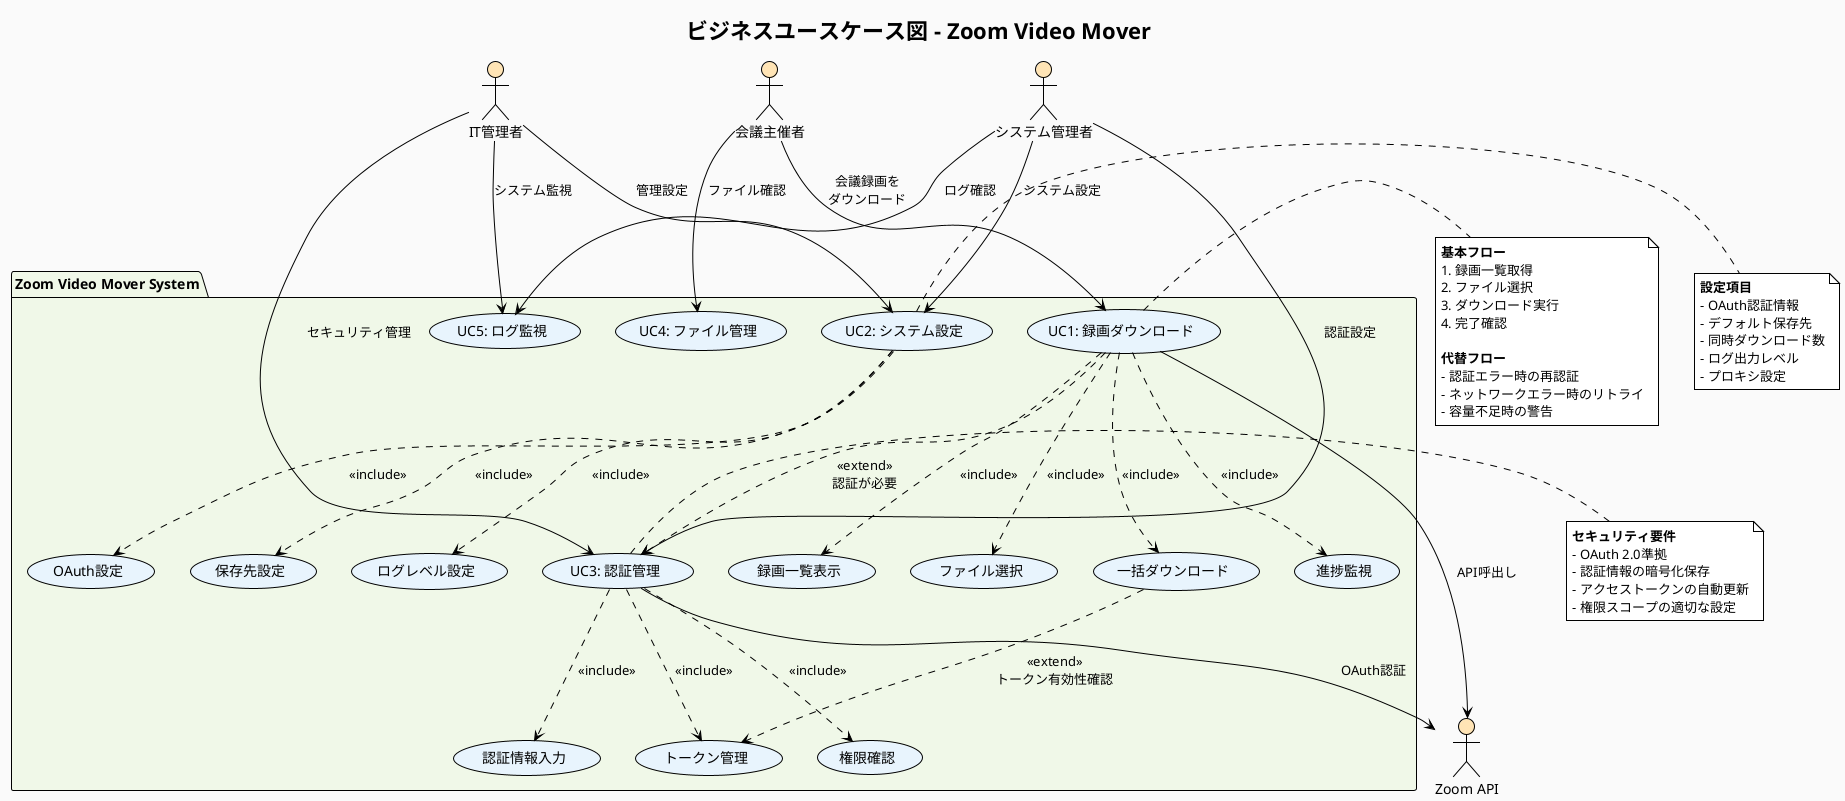 @startuml ビジネスユースケース図
!theme plain

skinparam backgroundColor #FAFAFA
skinparam actorBackgroundColor #FFE4B5
skinparam usecaseBackgroundColor #E8F4FD
skinparam packageBackgroundColor #F0F8E8

title ビジネスユースケース図 - Zoom Video Mover

' アクター定義
actor "会議主催者" as Host
actor "システム管理者" as SysAdmin  
actor "IT管理者" as ITAdmin

' システム境界
package "Zoom Video Mover System" {
  
  ' 主要ユースケース
  usecase "UC1: 録画ダウンロード" as UC1
  usecase "UC2: システム設定" as UC2
  usecase "UC3: 認証管理" as UC3
  usecase "UC4: ファイル管理" as UC4
  usecase "UC5: ログ監視" as UC5
  
  ' 詳細ユースケース
  usecase "録画一覧表示" as UC1_1
  usecase "ファイル選択" as UC1_2
  usecase "一括ダウンロード" as UC1_3
  usecase "進捗監視" as UC1_4
  
  usecase "OAuth設定" as UC2_1
  usecase "保存先設定" as UC2_2
  usecase "ログレベル設定" as UC2_3
  
  usecase "認証情報入力" as UC3_1
  usecase "トークン管理" as UC3_2
  usecase "権限確認" as UC3_3
}

' 外部システム
actor "Zoom API" as ZoomAPI

' アクターとユースケースの関連
Host --> UC1 : "会議録画を\nダウンロード"
Host --> UC4 : "ファイル確認"

SysAdmin --> UC2 : "システム設定"
SysAdmin --> UC3 : "認証設定"
SysAdmin --> UC5 : "ログ確認"

ITAdmin --> UC2 : "管理設定"
ITAdmin --> UC3 : "セキュリティ管理"
ITAdmin --> UC5 : "システム監視"

' ユースケース間の関係
UC1 ..> UC1_1 : <<include>>
UC1 ..> UC1_2 : <<include>>
UC1 ..> UC1_3 : <<include>>
UC1 ..> UC1_4 : <<include>>

UC2 ..> UC2_1 : <<include>>
UC2 ..> UC2_2 : <<include>>
UC2 ..> UC2_3 : <<include>>

UC3 ..> UC3_1 : <<include>>
UC3 ..> UC3_2 : <<include>>
UC3 ..> UC3_3 : <<include>>

' 前提条件関係
UC1 ..> UC3 : <<extend>>\n認証が必要
UC1_3 ..> UC3_2 : <<extend>>\nトークン有効性確認

' 外部システムとの関係
UC1 --> ZoomAPI : "API呼出し"
UC3 --> ZoomAPI : "OAuth認証"

' ノート
note right of UC1
  **基本フロー**
  1. 録画一覧取得
  2. ファイル選択
  3. ダウンロード実行
  4. 完了確認
  
  **代替フロー**
  - 認証エラー時の再認証
  - ネットワークエラー時のリトライ
  - 容量不足時の警告
end note

note right of UC2
  **設定項目**
  - OAuth認証情報
  - デフォルト保存先
  - 同時ダウンロード数
  - ログ出力レベル
  - プロキシ設定
end note

note right of UC3
  **セキュリティ要件**
  - OAuth 2.0準拠
  - 認証情報の暗号化保存
  - アクセストークンの自動更新
  - 権限スコープの適切な設定
end note

@enduml